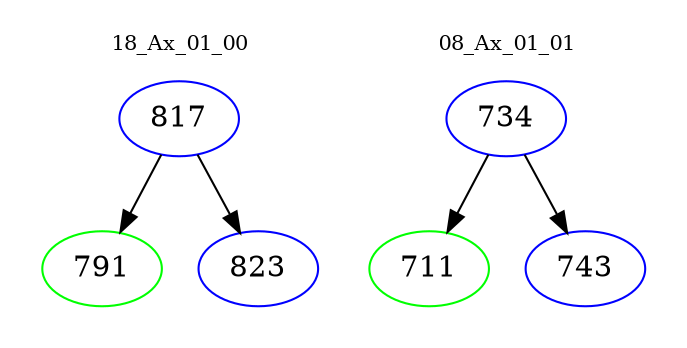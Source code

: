 digraph{
subgraph cluster_0 {
color = white
label = "18_Ax_01_00";
fontsize=10;
T0_817 [label="817", color="blue"]
T0_817 -> T0_791 [color="black"]
T0_791 [label="791", color="green"]
T0_817 -> T0_823 [color="black"]
T0_823 [label="823", color="blue"]
}
subgraph cluster_1 {
color = white
label = "08_Ax_01_01";
fontsize=10;
T1_734 [label="734", color="blue"]
T1_734 -> T1_711 [color="black"]
T1_711 [label="711", color="green"]
T1_734 -> T1_743 [color="black"]
T1_743 [label="743", color="blue"]
}
}
